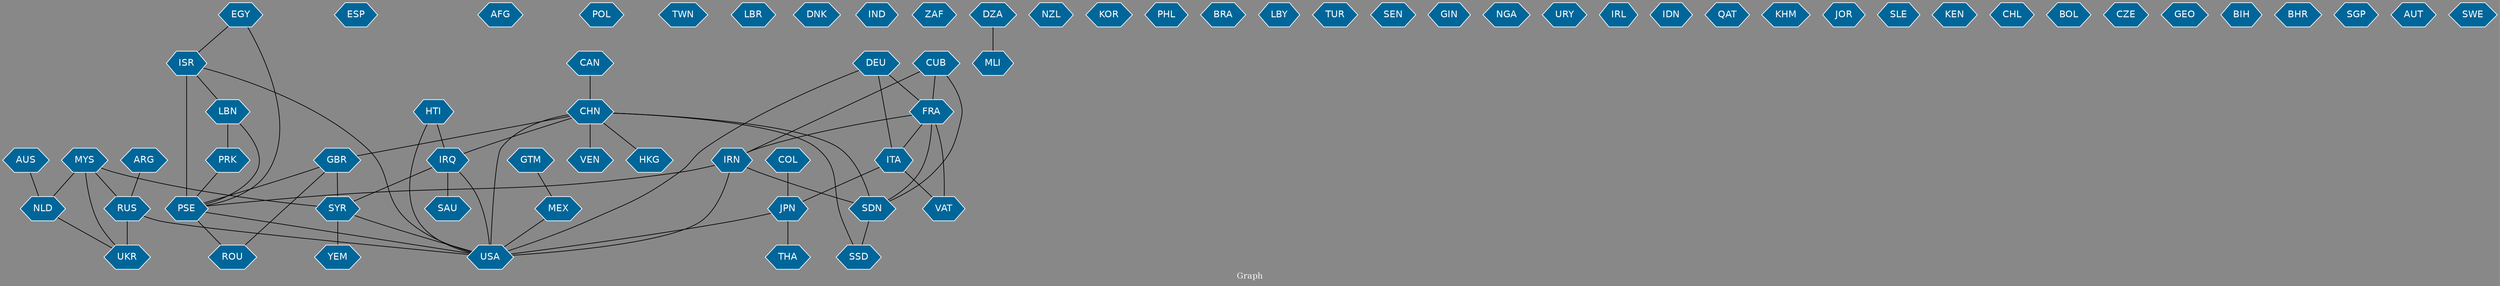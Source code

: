 // Countries together in item graph
graph {
	graph [bgcolor="#888888" fontcolor=white fontsize=12 label="Graph" outputorder=edgesfirst overlap=prism]
	node [color=white fillcolor="#006699" fontcolor=white fontname=Helvetica shape=hexagon style=filled]
	edge [arrowhead=open color=black fontcolor=white fontname=Courier fontsize=12]
		MEX [label=MEX]
		ISR [label=ISR]
		UKR [label=UKR]
		PSE [label=PSE]
		ESP [label=ESP]
		CHN [label=CHN]
		AFG [label=AFG]
		SYR [label=SYR]
		MYS [label=MYS]
		USA [label=USA]
		POL [label=POL]
		VAT [label=VAT]
		RUS [label=RUS]
		FRA [label=FRA]
		JPN [label=JPN]
		CAN [label=CAN]
		IRQ [label=IRQ]
		TWN [label=TWN]
		LBR [label=LBR]
		GBR [label=GBR]
		HKG [label=HKG]
		ROU [label=ROU]
		DNK [label=DNK]
		IND [label=IND]
		AUS [label=AUS]
		ZAF [label=ZAF]
		DZA [label=DZA]
		MLI [label=MLI]
		IRN [label=IRN]
		NZL [label=NZL]
		KOR [label=KOR]
		PHL [label=PHL]
		BRA [label=BRA]
		LBY [label=LBY]
		NLD [label=NLD]
		TUR [label=TUR]
		ITA [label=ITA]
		SEN [label=SEN]
		EGY [label=EGY]
		GIN [label=GIN]
		PRK [label=PRK]
		NGA [label=NGA]
		SAU [label=SAU]
		ARG [label=ARG]
		URY [label=URY]
		IRL [label=IRL]
		GTM [label=GTM]
		IDN [label=IDN]
		QAT [label=QAT]
		DEU [label=DEU]
		COL [label=COL]
		VEN [label=VEN]
		KHM [label=KHM]
		JOR [label=JOR]
		SSD [label=SSD]
		SDN [label=SDN]
		SLE [label=SLE]
		YEM [label=YEM]
		KEN [label=KEN]
		LBN [label=LBN]
		CUB [label=CUB]
		CHL [label=CHL]
		BOL [label=BOL]
		THA [label=THA]
		CZE [label=CZE]
		GEO [label=GEO]
		BIH [label=BIH]
		BHR [label=BHR]
		HTI [label=HTI]
		SGP [label=SGP]
		AUT [label=AUT]
		SWE [label=SWE]
			MEX -- USA [weight=1]
			IRN -- SDN [weight=1]
			SYR -- USA [weight=1]
			DEU -- ITA [weight=1]
			ISR -- PSE [weight=44]
			JPN -- USA [weight=1]
			CUB -- FRA [weight=1]
			CHN -- USA [weight=1]
			MYS -- NLD [weight=3]
			FRA -- IRN [weight=1]
			ITA -- JPN [weight=1]
			CHN -- GBR [weight=1]
			EGY -- PSE [weight=2]
			DEU -- FRA [weight=1]
			CHN -- IRQ [weight=1]
			IRQ -- USA [weight=1]
			SYR -- YEM [weight=1]
			EGY -- ISR [weight=2]
			LBN -- PRK [weight=1]
			FRA -- VAT [weight=1]
			MYS -- RUS [weight=1]
			HTI -- USA [weight=1]
			GBR -- ROU [weight=1]
			HTI -- IRQ [weight=1]
			NLD -- UKR [weight=2]
			ARG -- RUS [weight=1]
			CAN -- CHN [weight=1]
			MYS -- SYR [weight=1]
			CHN -- SSD [weight=1]
			RUS -- USA [weight=1]
			CHN -- VEN [weight=1]
			LBN -- PSE [weight=1]
			DEU -- USA [weight=1]
			RUS -- UKR [weight=18]
			PSE -- USA [weight=1]
			PSE -- ROU [weight=1]
			IRQ -- SAU [weight=2]
			GTM -- MEX [weight=1]
			IRN -- USA [weight=1]
			FRA -- ITA [weight=1]
			GBR -- PSE [weight=1]
			ISR -- USA [weight=1]
			SDN -- SSD [weight=1]
			IRQ -- SYR [weight=1]
			COL -- JPN [weight=1]
			CUB -- SDN [weight=1]
			CUB -- IRN [weight=1]
			MYS -- UKR [weight=5]
			IRN -- PSE [weight=1]
			JPN -- THA [weight=1]
			ITA -- VAT [weight=1]
			DZA -- MLI [weight=1]
			CHN -- SDN [weight=1]
			ISR -- LBN [weight=1]
			PRK -- PSE [weight=1]
			AUS -- NLD [weight=1]
			GBR -- SYR [weight=1]
			CHN -- HKG [weight=1]
			FRA -- SDN [weight=1]
}